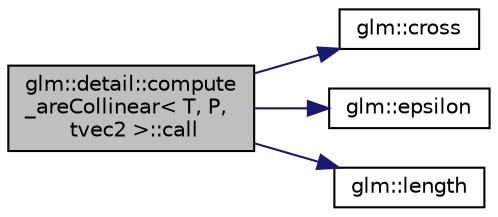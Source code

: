 digraph "glm::detail::compute_areCollinear&lt; T, P, tvec2 &gt;::call"
{
 // LATEX_PDF_SIZE
  edge [fontname="Helvetica",fontsize="10",labelfontname="Helvetica",labelfontsize="10"];
  node [fontname="Helvetica",fontsize="10",shape=record];
  rankdir="LR";
  Node1 [label="glm::detail::compute\l_areCollinear\< T, P,\l tvec2 \>::call",height=0.2,width=0.4,color="black", fillcolor="grey75", style="filled", fontcolor="black",tooltip=" "];
  Node1 -> Node2 [color="midnightblue",fontsize="10",style="solid",fontname="Helvetica"];
  Node2 [label="glm::cross",height=0.2,width=0.4,color="black", fillcolor="white", style="filled",URL="$group__core__func__geometric.html#gafe2cae8cb26fd44be62aee97369d0af8",tooltip=" "];
  Node1 -> Node3 [color="midnightblue",fontsize="10",style="solid",fontname="Helvetica"];
  Node3 [label="glm::epsilon",height=0.2,width=0.4,color="black", fillcolor="white", style="filled",URL="$group__gtc__constants.html#ga2a1e57fc5592b69cfae84174cbfc9429",tooltip=" "];
  Node1 -> Node4 [color="midnightblue",fontsize="10",style="solid",fontname="Helvetica"];
  Node4 [label="glm::length",height=0.2,width=0.4,color="black", fillcolor="white", style="filled",URL="$group__core__func__geometric.html#ga18d45e3d4c7705e67ccfabd99e521604",tooltip=" "];
}
